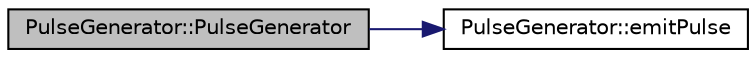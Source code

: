 digraph "PulseGenerator::PulseGenerator"
{
  edge [fontname="Helvetica",fontsize="10",labelfontname="Helvetica",labelfontsize="10"];
  node [fontname="Helvetica",fontsize="10",shape=record];
  rankdir="LR";
  Node10 [label="PulseGenerator::PulseGenerator",height=0.2,width=0.4,color="black", fillcolor="grey75", style="filled", fontcolor="black"];
  Node10 -> Node11 [color="midnightblue",fontsize="10",style="solid",fontname="Helvetica"];
  Node11 [label="PulseGenerator::emitPulse",height=0.2,width=0.4,color="black", fillcolor="white", style="filled",URL="$class_pulse_generator.html#afb3edba196d7c85b08b7b4afc7d4956c"];
}
